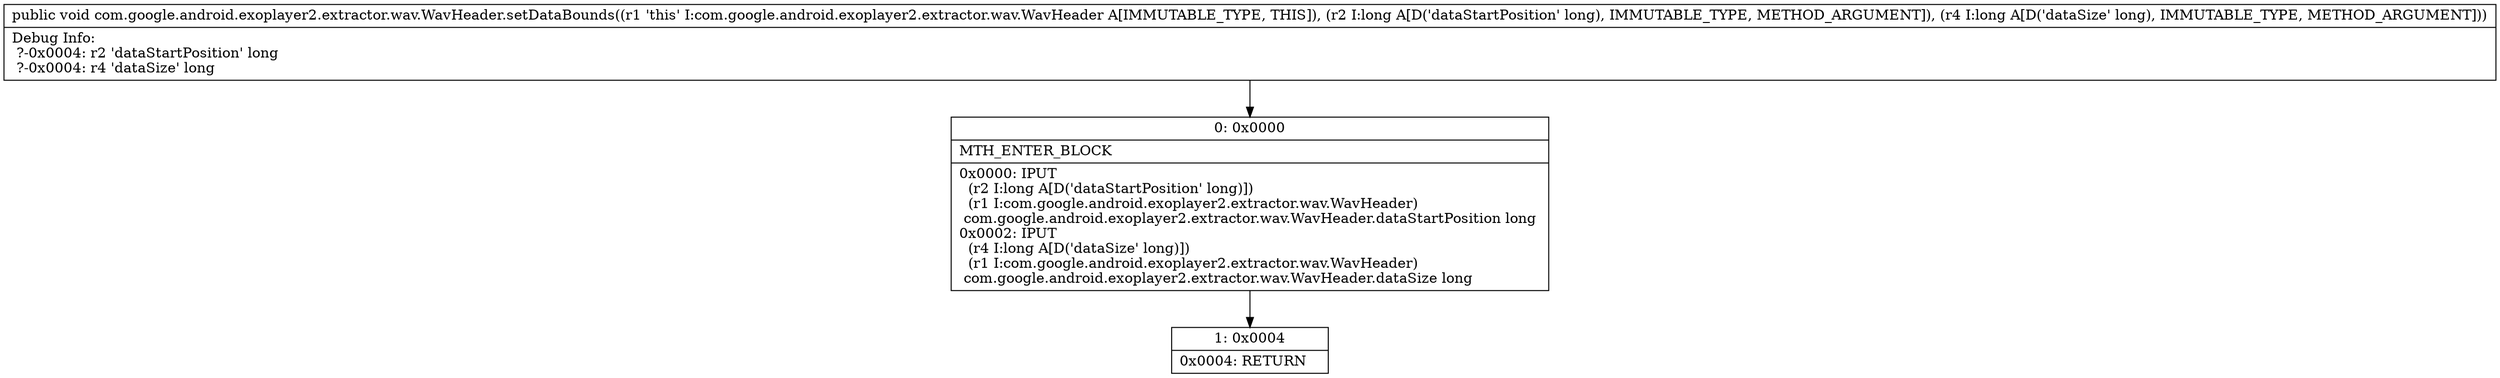 digraph "CFG forcom.google.android.exoplayer2.extractor.wav.WavHeader.setDataBounds(JJ)V" {
Node_0 [shape=record,label="{0\:\ 0x0000|MTH_ENTER_BLOCK\l|0x0000: IPUT  \l  (r2 I:long A[D('dataStartPosition' long)])\l  (r1 I:com.google.android.exoplayer2.extractor.wav.WavHeader)\l com.google.android.exoplayer2.extractor.wav.WavHeader.dataStartPosition long \l0x0002: IPUT  \l  (r4 I:long A[D('dataSize' long)])\l  (r1 I:com.google.android.exoplayer2.extractor.wav.WavHeader)\l com.google.android.exoplayer2.extractor.wav.WavHeader.dataSize long \l}"];
Node_1 [shape=record,label="{1\:\ 0x0004|0x0004: RETURN   \l}"];
MethodNode[shape=record,label="{public void com.google.android.exoplayer2.extractor.wav.WavHeader.setDataBounds((r1 'this' I:com.google.android.exoplayer2.extractor.wav.WavHeader A[IMMUTABLE_TYPE, THIS]), (r2 I:long A[D('dataStartPosition' long), IMMUTABLE_TYPE, METHOD_ARGUMENT]), (r4 I:long A[D('dataSize' long), IMMUTABLE_TYPE, METHOD_ARGUMENT]))  | Debug Info:\l  ?\-0x0004: r2 'dataStartPosition' long\l  ?\-0x0004: r4 'dataSize' long\l}"];
MethodNode -> Node_0;
Node_0 -> Node_1;
}

